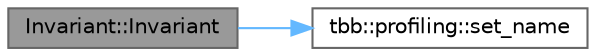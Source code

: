 digraph "Invariant::Invariant"
{
 // LATEX_PDF_SIZE
  bgcolor="transparent";
  edge [fontname=Helvetica,fontsize=10,labelfontname=Helvetica,labelfontsize=10];
  node [fontname=Helvetica,fontsize=10,shape=box,height=0.2,width=0.4];
  rankdir="LR";
  Node1 [id="Node000001",label="Invariant::Invariant",height=0.2,width=0.4,color="gray40", fillcolor="grey60", style="filled", fontcolor="black",tooltip=" "];
  Node1 -> Node2 [id="edge1_Node000001_Node000002",color="steelblue1",style="solid",tooltip=" "];
  Node2 [id="Node000002",label="tbb::profiling::set_name",height=0.2,width=0.4,color="grey40", fillcolor="white", style="filled",URL="$namespacetbb_1_1profiling.html#a397438dc1b3ddf4153da966b92537271",tooltip=" "];
}
